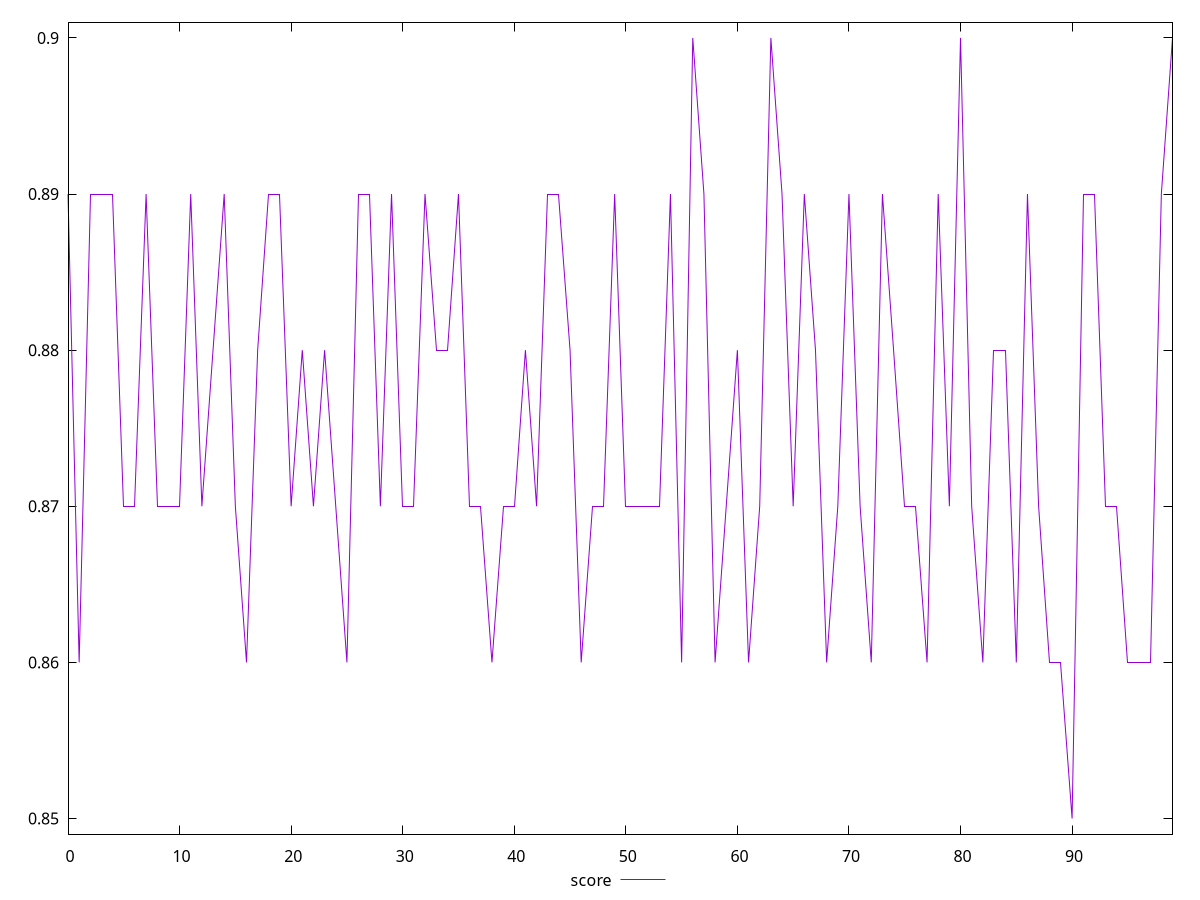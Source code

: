 reset

$score <<EOF
0 0.89
1 0.86
2 0.89
3 0.89
4 0.89
5 0.87
6 0.87
7 0.89
8 0.87
9 0.87
10 0.87
11 0.89
12 0.87
13 0.88
14 0.89
15 0.87
16 0.86
17 0.88
18 0.89
19 0.89
20 0.87
21 0.88
22 0.87
23 0.88
24 0.87
25 0.86
26 0.89
27 0.89
28 0.87
29 0.89
30 0.87
31 0.87
32 0.89
33 0.88
34 0.88
35 0.89
36 0.87
37 0.87
38 0.86
39 0.87
40 0.87
41 0.88
42 0.87
43 0.89
44 0.89
45 0.88
46 0.86
47 0.87
48 0.87
49 0.89
50 0.87
51 0.87
52 0.87
53 0.87
54 0.89
55 0.86
56 0.9
57 0.89
58 0.86
59 0.87
60 0.88
61 0.86
62 0.87
63 0.9
64 0.89
65 0.87
66 0.89
67 0.88
68 0.86
69 0.87
70 0.89
71 0.87
72 0.86
73 0.89
74 0.88
75 0.87
76 0.87
77 0.86
78 0.89
79 0.87
80 0.9
81 0.87
82 0.86
83 0.88
84 0.88
85 0.86
86 0.89
87 0.87
88 0.86
89 0.86
90 0.85
91 0.89
92 0.89
93 0.87
94 0.87
95 0.86
96 0.86
97 0.86
98 0.89
99 0.9
EOF

set key outside below
set xrange [0:99]
set yrange [0.849:0.901]
set trange [0.849:0.901]
set terminal svg size 640, 500 enhanced background rgb 'white'
set output "report_00025_2021-02-22T21:38:55.199Z/first-meaningful-paint/samples/pages+cached+noadtech+nomedia/score/values.svg"

plot $score title "score" with line

reset
